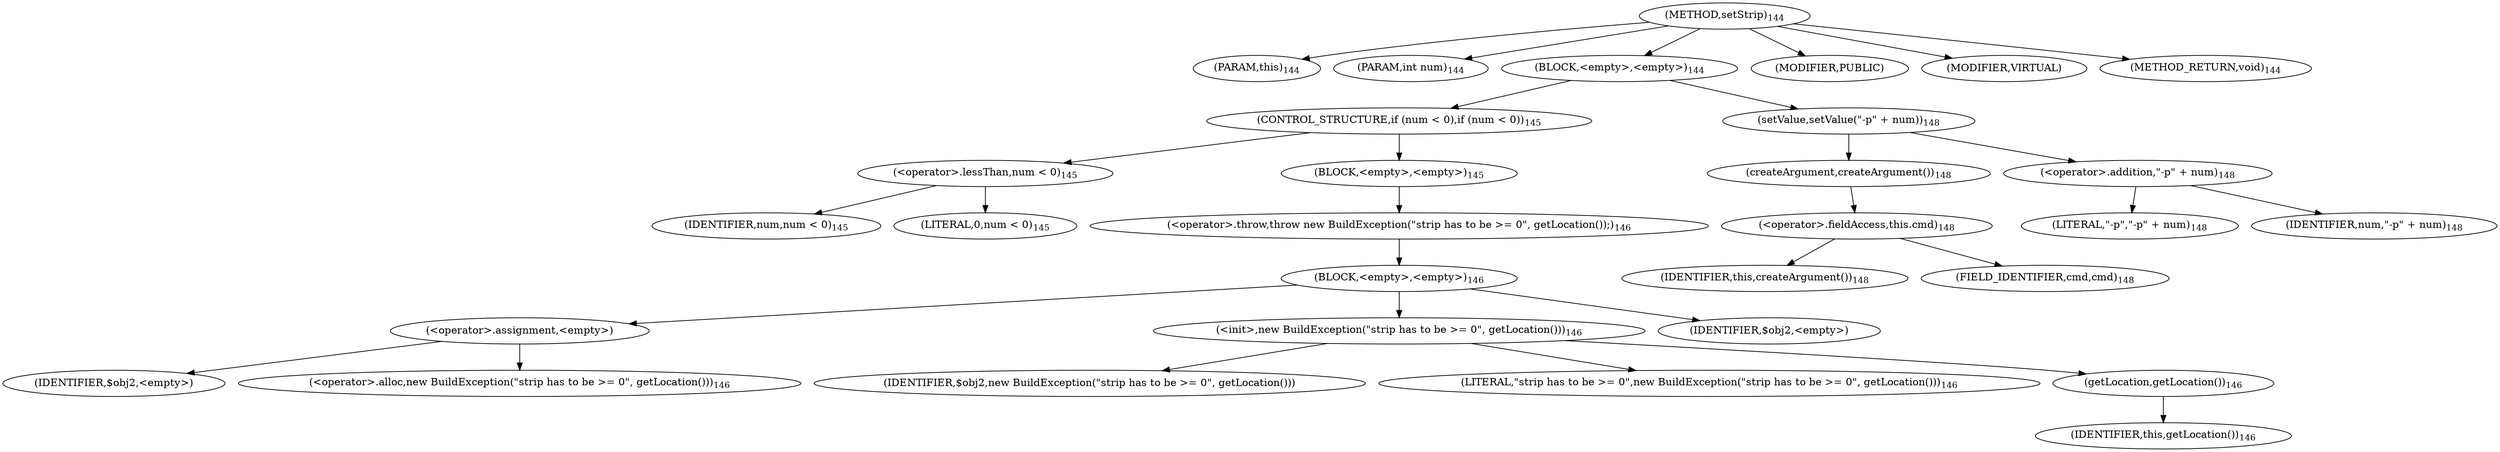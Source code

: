 digraph "setStrip" {  
"150" [label = <(METHOD,setStrip)<SUB>144</SUB>> ]
"6" [label = <(PARAM,this)<SUB>144</SUB>> ]
"151" [label = <(PARAM,int num)<SUB>144</SUB>> ]
"152" [label = <(BLOCK,&lt;empty&gt;,&lt;empty&gt;)<SUB>144</SUB>> ]
"153" [label = <(CONTROL_STRUCTURE,if (num &lt; 0),if (num &lt; 0))<SUB>145</SUB>> ]
"154" [label = <(&lt;operator&gt;.lessThan,num &lt; 0)<SUB>145</SUB>> ]
"155" [label = <(IDENTIFIER,num,num &lt; 0)<SUB>145</SUB>> ]
"156" [label = <(LITERAL,0,num &lt; 0)<SUB>145</SUB>> ]
"157" [label = <(BLOCK,&lt;empty&gt;,&lt;empty&gt;)<SUB>145</SUB>> ]
"158" [label = <(&lt;operator&gt;.throw,throw new BuildException(&quot;strip has to be &gt;= 0&quot;, getLocation());)<SUB>146</SUB>> ]
"159" [label = <(BLOCK,&lt;empty&gt;,&lt;empty&gt;)<SUB>146</SUB>> ]
"160" [label = <(&lt;operator&gt;.assignment,&lt;empty&gt;)> ]
"161" [label = <(IDENTIFIER,$obj2,&lt;empty&gt;)> ]
"162" [label = <(&lt;operator&gt;.alloc,new BuildException(&quot;strip has to be &gt;= 0&quot;, getLocation()))<SUB>146</SUB>> ]
"163" [label = <(&lt;init&gt;,new BuildException(&quot;strip has to be &gt;= 0&quot;, getLocation()))<SUB>146</SUB>> ]
"164" [label = <(IDENTIFIER,$obj2,new BuildException(&quot;strip has to be &gt;= 0&quot;, getLocation()))> ]
"165" [label = <(LITERAL,&quot;strip has to be &gt;= 0&quot;,new BuildException(&quot;strip has to be &gt;= 0&quot;, getLocation()))<SUB>146</SUB>> ]
"166" [label = <(getLocation,getLocation())<SUB>146</SUB>> ]
"5" [label = <(IDENTIFIER,this,getLocation())<SUB>146</SUB>> ]
"167" [label = <(IDENTIFIER,$obj2,&lt;empty&gt;)> ]
"168" [label = <(setValue,setValue(&quot;-p&quot; + num))<SUB>148</SUB>> ]
"169" [label = <(createArgument,createArgument())<SUB>148</SUB>> ]
"170" [label = <(&lt;operator&gt;.fieldAccess,this.cmd)<SUB>148</SUB>> ]
"171" [label = <(IDENTIFIER,this,createArgument())<SUB>148</SUB>> ]
"172" [label = <(FIELD_IDENTIFIER,cmd,cmd)<SUB>148</SUB>> ]
"173" [label = <(&lt;operator&gt;.addition,&quot;-p&quot; + num)<SUB>148</SUB>> ]
"174" [label = <(LITERAL,&quot;-p&quot;,&quot;-p&quot; + num)<SUB>148</SUB>> ]
"175" [label = <(IDENTIFIER,num,&quot;-p&quot; + num)<SUB>148</SUB>> ]
"176" [label = <(MODIFIER,PUBLIC)> ]
"177" [label = <(MODIFIER,VIRTUAL)> ]
"178" [label = <(METHOD_RETURN,void)<SUB>144</SUB>> ]
  "150" -> "6" 
  "150" -> "151" 
  "150" -> "152" 
  "150" -> "176" 
  "150" -> "177" 
  "150" -> "178" 
  "152" -> "153" 
  "152" -> "168" 
  "153" -> "154" 
  "153" -> "157" 
  "154" -> "155" 
  "154" -> "156" 
  "157" -> "158" 
  "158" -> "159" 
  "159" -> "160" 
  "159" -> "163" 
  "159" -> "167" 
  "160" -> "161" 
  "160" -> "162" 
  "163" -> "164" 
  "163" -> "165" 
  "163" -> "166" 
  "166" -> "5" 
  "168" -> "169" 
  "168" -> "173" 
  "169" -> "170" 
  "170" -> "171" 
  "170" -> "172" 
  "173" -> "174" 
  "173" -> "175" 
}
